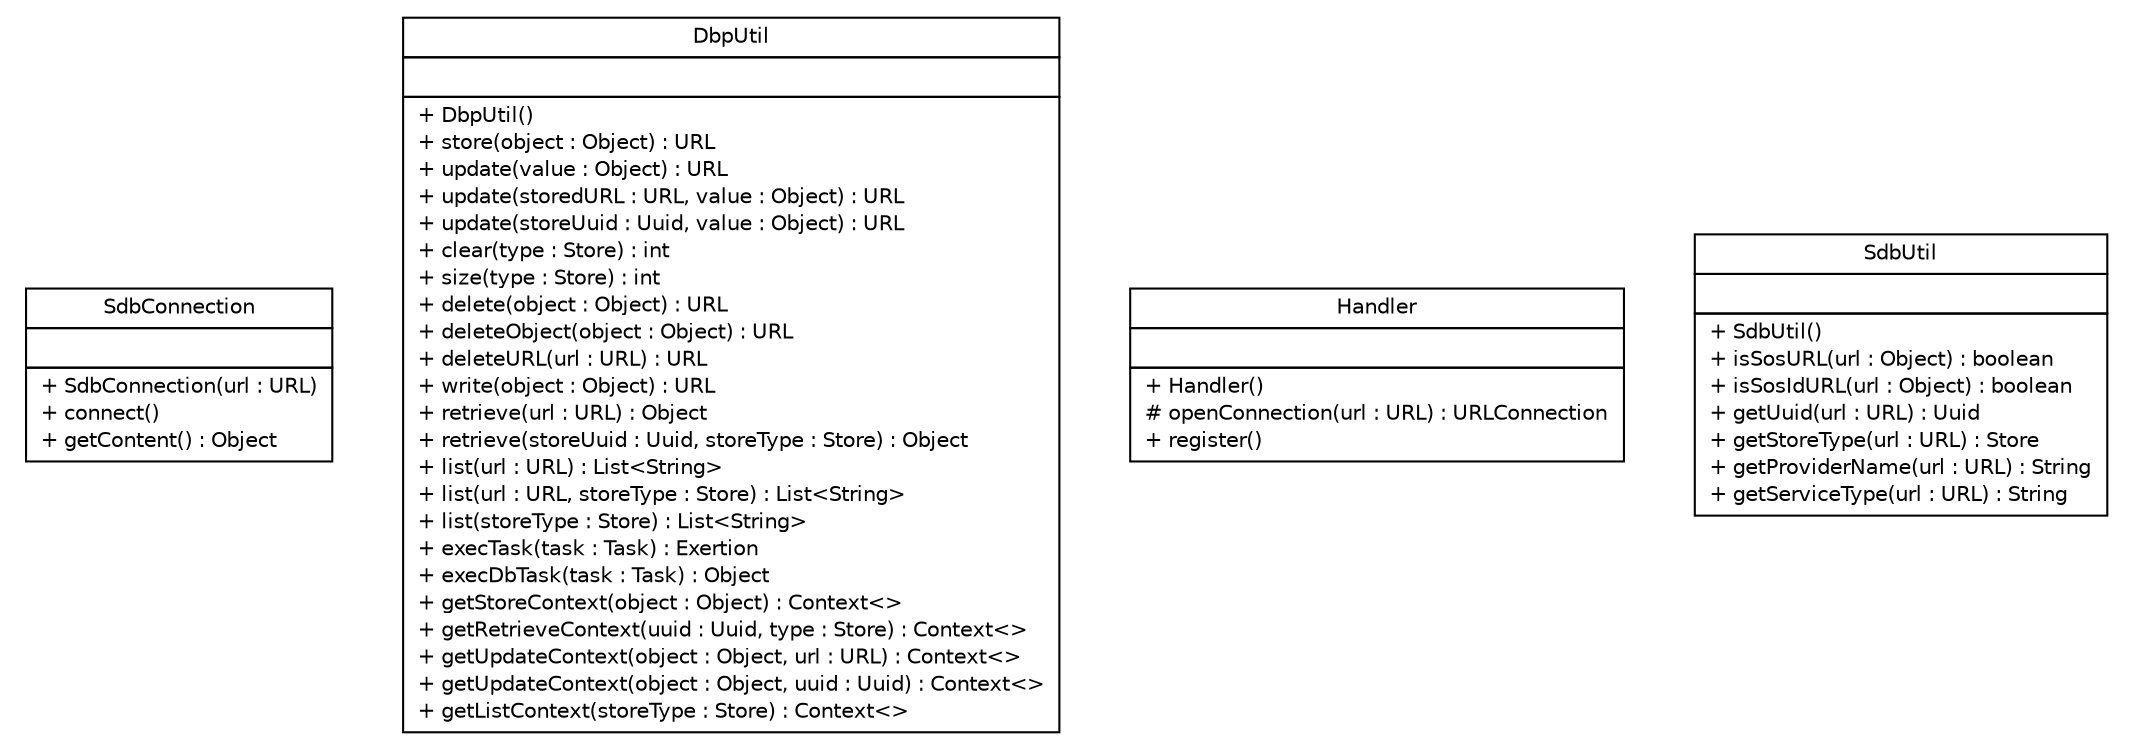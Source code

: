 #!/usr/local/bin/dot
#
# Class diagram 
# Generated by UMLGraph version R5_6 (http://www.umlgraph.org/)
#

digraph G {
	edge [fontname="Helvetica",fontsize=10,labelfontname="Helvetica",labelfontsize=10];
	node [fontname="Helvetica",fontsize=10,shape=plaintext];
	nodesep=0.25;
	ranksep=0.5;
	// sorcer.util.bdb.sdb.SdbConnection
	c15937 [label=<<table title="sorcer.util.bdb.sdb.SdbConnection" border="0" cellborder="1" cellspacing="0" cellpadding="2" port="p" href="./SdbConnection.html">
		<tr><td><table border="0" cellspacing="0" cellpadding="1">
<tr><td align="center" balign="center"> SdbConnection </td></tr>
		</table></td></tr>
		<tr><td><table border="0" cellspacing="0" cellpadding="1">
<tr><td align="left" balign="left">  </td></tr>
		</table></td></tr>
		<tr><td><table border="0" cellspacing="0" cellpadding="1">
<tr><td align="left" balign="left"> + SdbConnection(url : URL) </td></tr>
<tr><td align="left" balign="left"> + connect() </td></tr>
<tr><td align="left" balign="left"> + getContent() : Object </td></tr>
		</table></td></tr>
		</table>>, URL="./SdbConnection.html", fontname="Helvetica", fontcolor="black", fontsize=10.0];
	// sorcer.util.bdb.sdb.DbpUtil
	c15938 [label=<<table title="sorcer.util.bdb.sdb.DbpUtil" border="0" cellborder="1" cellspacing="0" cellpadding="2" port="p" href="./DbpUtil.html">
		<tr><td><table border="0" cellspacing="0" cellpadding="1">
<tr><td align="center" balign="center"> DbpUtil </td></tr>
		</table></td></tr>
		<tr><td><table border="0" cellspacing="0" cellpadding="1">
<tr><td align="left" balign="left">  </td></tr>
		</table></td></tr>
		<tr><td><table border="0" cellspacing="0" cellpadding="1">
<tr><td align="left" balign="left"> + DbpUtil() </td></tr>
<tr><td align="left" balign="left"> + store(object : Object) : URL </td></tr>
<tr><td align="left" balign="left"> + update(value : Object) : URL </td></tr>
<tr><td align="left" balign="left"> + update(storedURL : URL, value : Object) : URL </td></tr>
<tr><td align="left" balign="left"> + update(storeUuid : Uuid, value : Object) : URL </td></tr>
<tr><td align="left" balign="left"> + clear(type : Store) : int </td></tr>
<tr><td align="left" balign="left"> + size(type : Store) : int </td></tr>
<tr><td align="left" balign="left"> + delete(object : Object) : URL </td></tr>
<tr><td align="left" balign="left"> + deleteObject(object : Object) : URL </td></tr>
<tr><td align="left" balign="left"> + deleteURL(url : URL) : URL </td></tr>
<tr><td align="left" balign="left"> + write(object : Object) : URL </td></tr>
<tr><td align="left" balign="left"> + retrieve(url : URL) : Object </td></tr>
<tr><td align="left" balign="left"> + retrieve(storeUuid : Uuid, storeType : Store) : Object </td></tr>
<tr><td align="left" balign="left"> + list(url : URL) : List&lt;String&gt; </td></tr>
<tr><td align="left" balign="left"> + list(url : URL, storeType : Store) : List&lt;String&gt; </td></tr>
<tr><td align="left" balign="left"> + list(storeType : Store) : List&lt;String&gt; </td></tr>
<tr><td align="left" balign="left"> + execTask(task : Task) : Exertion </td></tr>
<tr><td align="left" balign="left"> + execDbTask(task : Task) : Object </td></tr>
<tr><td align="left" balign="left"> + getStoreContext(object : Object) : Context&lt;&gt; </td></tr>
<tr><td align="left" balign="left"> + getRetrieveContext(uuid : Uuid, type : Store) : Context&lt;&gt; </td></tr>
<tr><td align="left" balign="left"> + getUpdateContext(object : Object, url : URL) : Context&lt;&gt; </td></tr>
<tr><td align="left" balign="left"> + getUpdateContext(object : Object, uuid : Uuid) : Context&lt;&gt; </td></tr>
<tr><td align="left" balign="left"> + getListContext(storeType : Store) : Context&lt;&gt; </td></tr>
		</table></td></tr>
		</table>>, URL="./DbpUtil.html", fontname="Helvetica", fontcolor="black", fontsize=10.0];
	// sorcer.util.bdb.sdb.Handler
	c15939 [label=<<table title="sorcer.util.bdb.sdb.Handler" border="0" cellborder="1" cellspacing="0" cellpadding="2" port="p" href="./Handler.html">
		<tr><td><table border="0" cellspacing="0" cellpadding="1">
<tr><td align="center" balign="center"> Handler </td></tr>
		</table></td></tr>
		<tr><td><table border="0" cellspacing="0" cellpadding="1">
<tr><td align="left" balign="left">  </td></tr>
		</table></td></tr>
		<tr><td><table border="0" cellspacing="0" cellpadding="1">
<tr><td align="left" balign="left"> + Handler() </td></tr>
<tr><td align="left" balign="left"> # openConnection(url : URL) : URLConnection </td></tr>
<tr><td align="left" balign="left"> + register() </td></tr>
		</table></td></tr>
		</table>>, URL="./Handler.html", fontname="Helvetica", fontcolor="black", fontsize=10.0];
	// sorcer.util.bdb.sdb.SdbUtil
	c15940 [label=<<table title="sorcer.util.bdb.sdb.SdbUtil" border="0" cellborder="1" cellspacing="0" cellpadding="2" port="p" href="./SdbUtil.html">
		<tr><td><table border="0" cellspacing="0" cellpadding="1">
<tr><td align="center" balign="center"> SdbUtil </td></tr>
		</table></td></tr>
		<tr><td><table border="0" cellspacing="0" cellpadding="1">
<tr><td align="left" balign="left">  </td></tr>
		</table></td></tr>
		<tr><td><table border="0" cellspacing="0" cellpadding="1">
<tr><td align="left" balign="left"> + SdbUtil() </td></tr>
<tr><td align="left" balign="left"> + isSosURL(url : Object) : boolean </td></tr>
<tr><td align="left" balign="left"> + isSosIdURL(url : Object) : boolean </td></tr>
<tr><td align="left" balign="left"> + getUuid(url : URL) : Uuid </td></tr>
<tr><td align="left" balign="left"> + getStoreType(url : URL) : Store </td></tr>
<tr><td align="left" balign="left"> + getProviderName(url : URL) : String </td></tr>
<tr><td align="left" balign="left"> + getServiceType(url : URL) : String </td></tr>
		</table></td></tr>
		</table>>, URL="./SdbUtil.html", fontname="Helvetica", fontcolor="black", fontsize=10.0];
}

